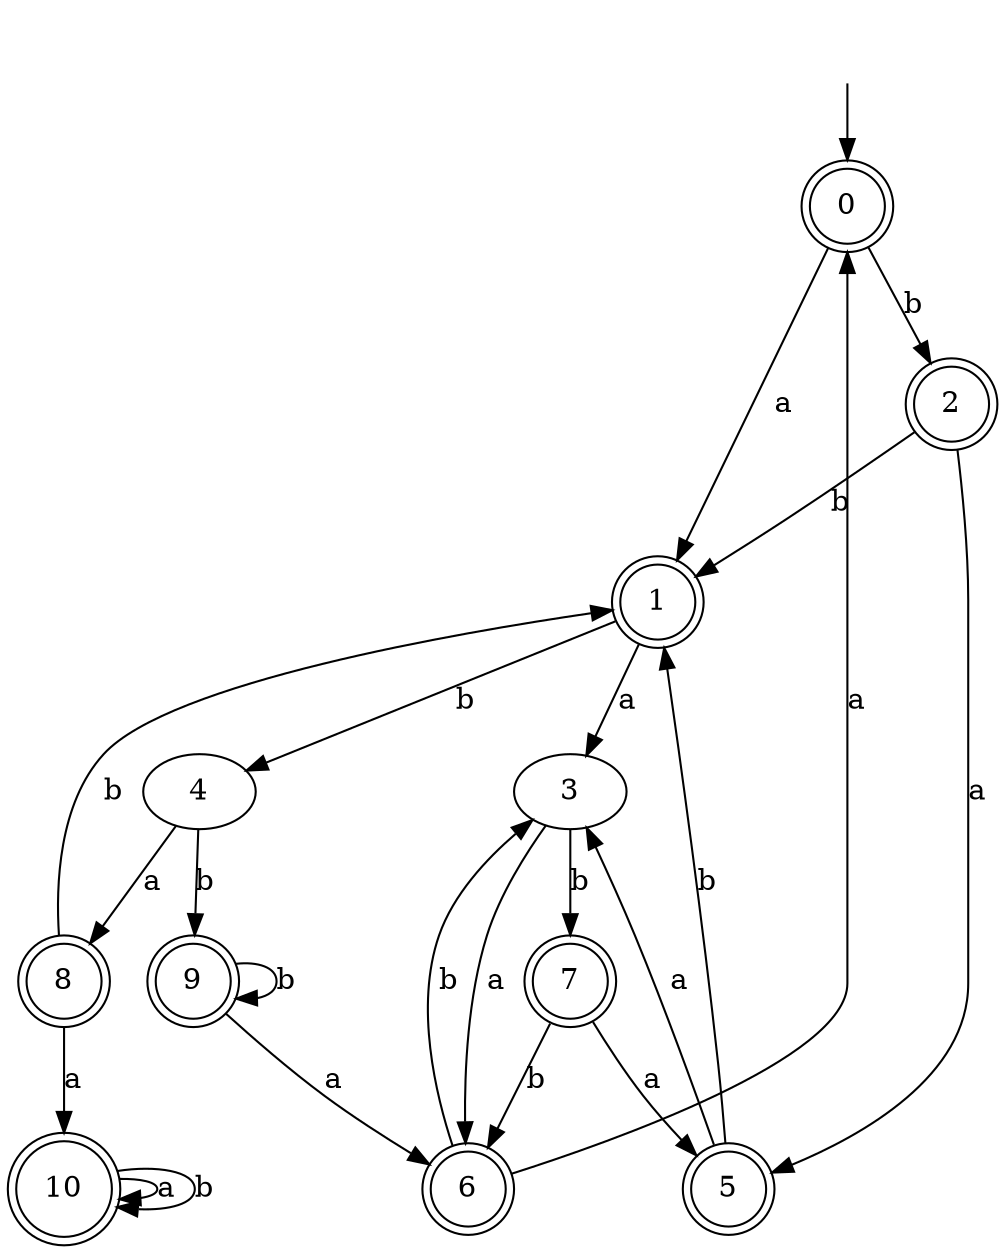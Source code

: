 digraph RandomDFA {
  __start0 [label="", shape=none];
  __start0 -> 0 [label=""];
  0 [shape=circle] [shape=doublecircle]
  0 -> 1 [label="a"]
  0 -> 2 [label="b"]
  1 [shape=doublecircle]
  1 -> 3 [label="a"]
  1 -> 4 [label="b"]
  2 [shape=doublecircle]
  2 -> 5 [label="a"]
  2 -> 1 [label="b"]
  3
  3 -> 6 [label="a"]
  3 -> 7 [label="b"]
  4
  4 -> 8 [label="a"]
  4 -> 9 [label="b"]
  5 [shape=doublecircle]
  5 -> 3 [label="a"]
  5 -> 1 [label="b"]
  6 [shape=doublecircle]
  6 -> 0 [label="a"]
  6 -> 3 [label="b"]
  7 [shape=doublecircle]
  7 -> 5 [label="a"]
  7 -> 6 [label="b"]
  8 [shape=doublecircle]
  8 -> 10 [label="a"]
  8 -> 1 [label="b"]
  9 [shape=doublecircle]
  9 -> 6 [label="a"]
  9 -> 9 [label="b"]
  10 [shape=doublecircle]
  10 -> 10 [label="a"]
  10 -> 10 [label="b"]
}

